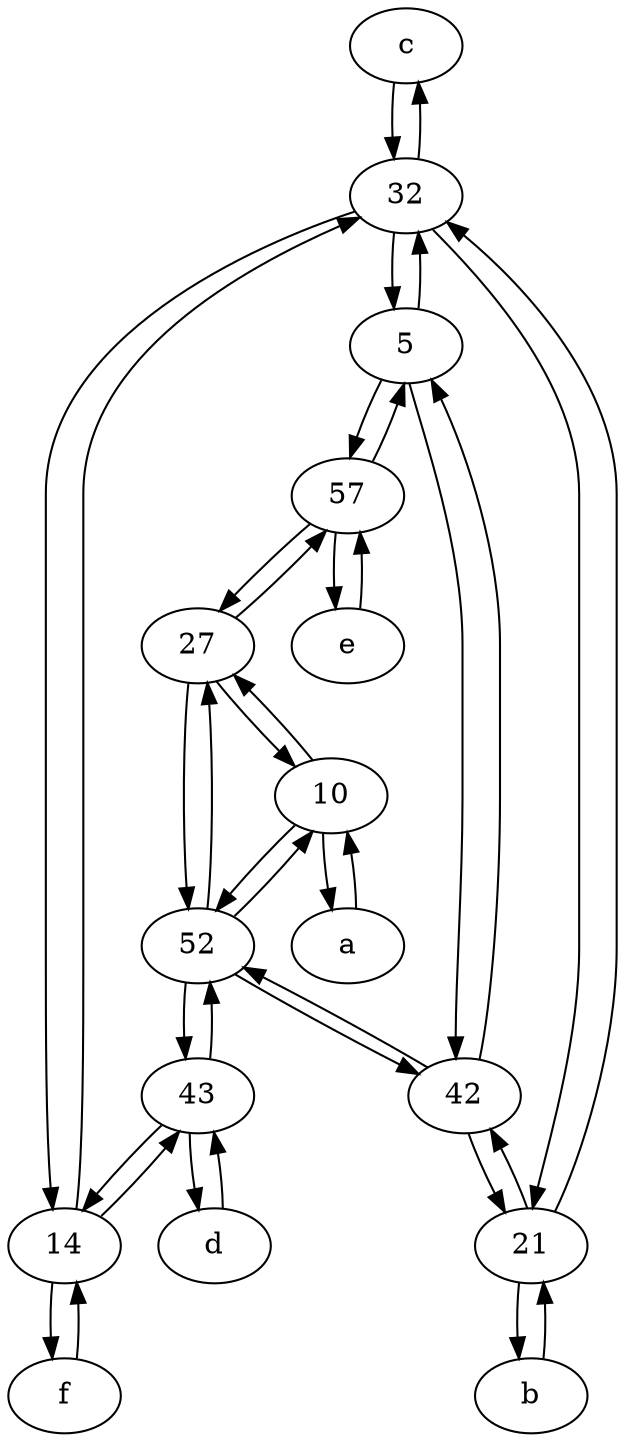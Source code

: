 digraph  {
	c [pos="20,10!"];
	10;
	21;
	57;
	14;
	43;
	f [pos="15,45!"];
	32;
	5;
	d [pos="20,30!"];
	27;
	e [pos="30,50!"];
	42;
	52;
	a [pos="40,10!"];
	b [pos="50,20!"];
	52 -> 10;
	14 -> 43;
	21 -> 42;
	f -> 14;
	42 -> 21;
	32 -> c;
	27 -> 10;
	c -> 32;
	52 -> 27;
	5 -> 32;
	5 -> 57;
	10 -> 27;
	27 -> 52;
	a -> 10;
	d -> 43;
	52 -> 43;
	43 -> 14;
	e -> 57;
	27 -> 57;
	5 -> 42;
	32 -> 14;
	32 -> 21;
	57 -> 27;
	43 -> d;
	57 -> e;
	43 -> 52;
	21 -> 32;
	10 -> 52;
	14 -> f;
	42 -> 52;
	b -> 21;
	42 -> 5;
	10 -> a;
	14 -> 32;
	57 -> 5;
	21 -> b;
	52 -> 42;
	32 -> 5;

	}